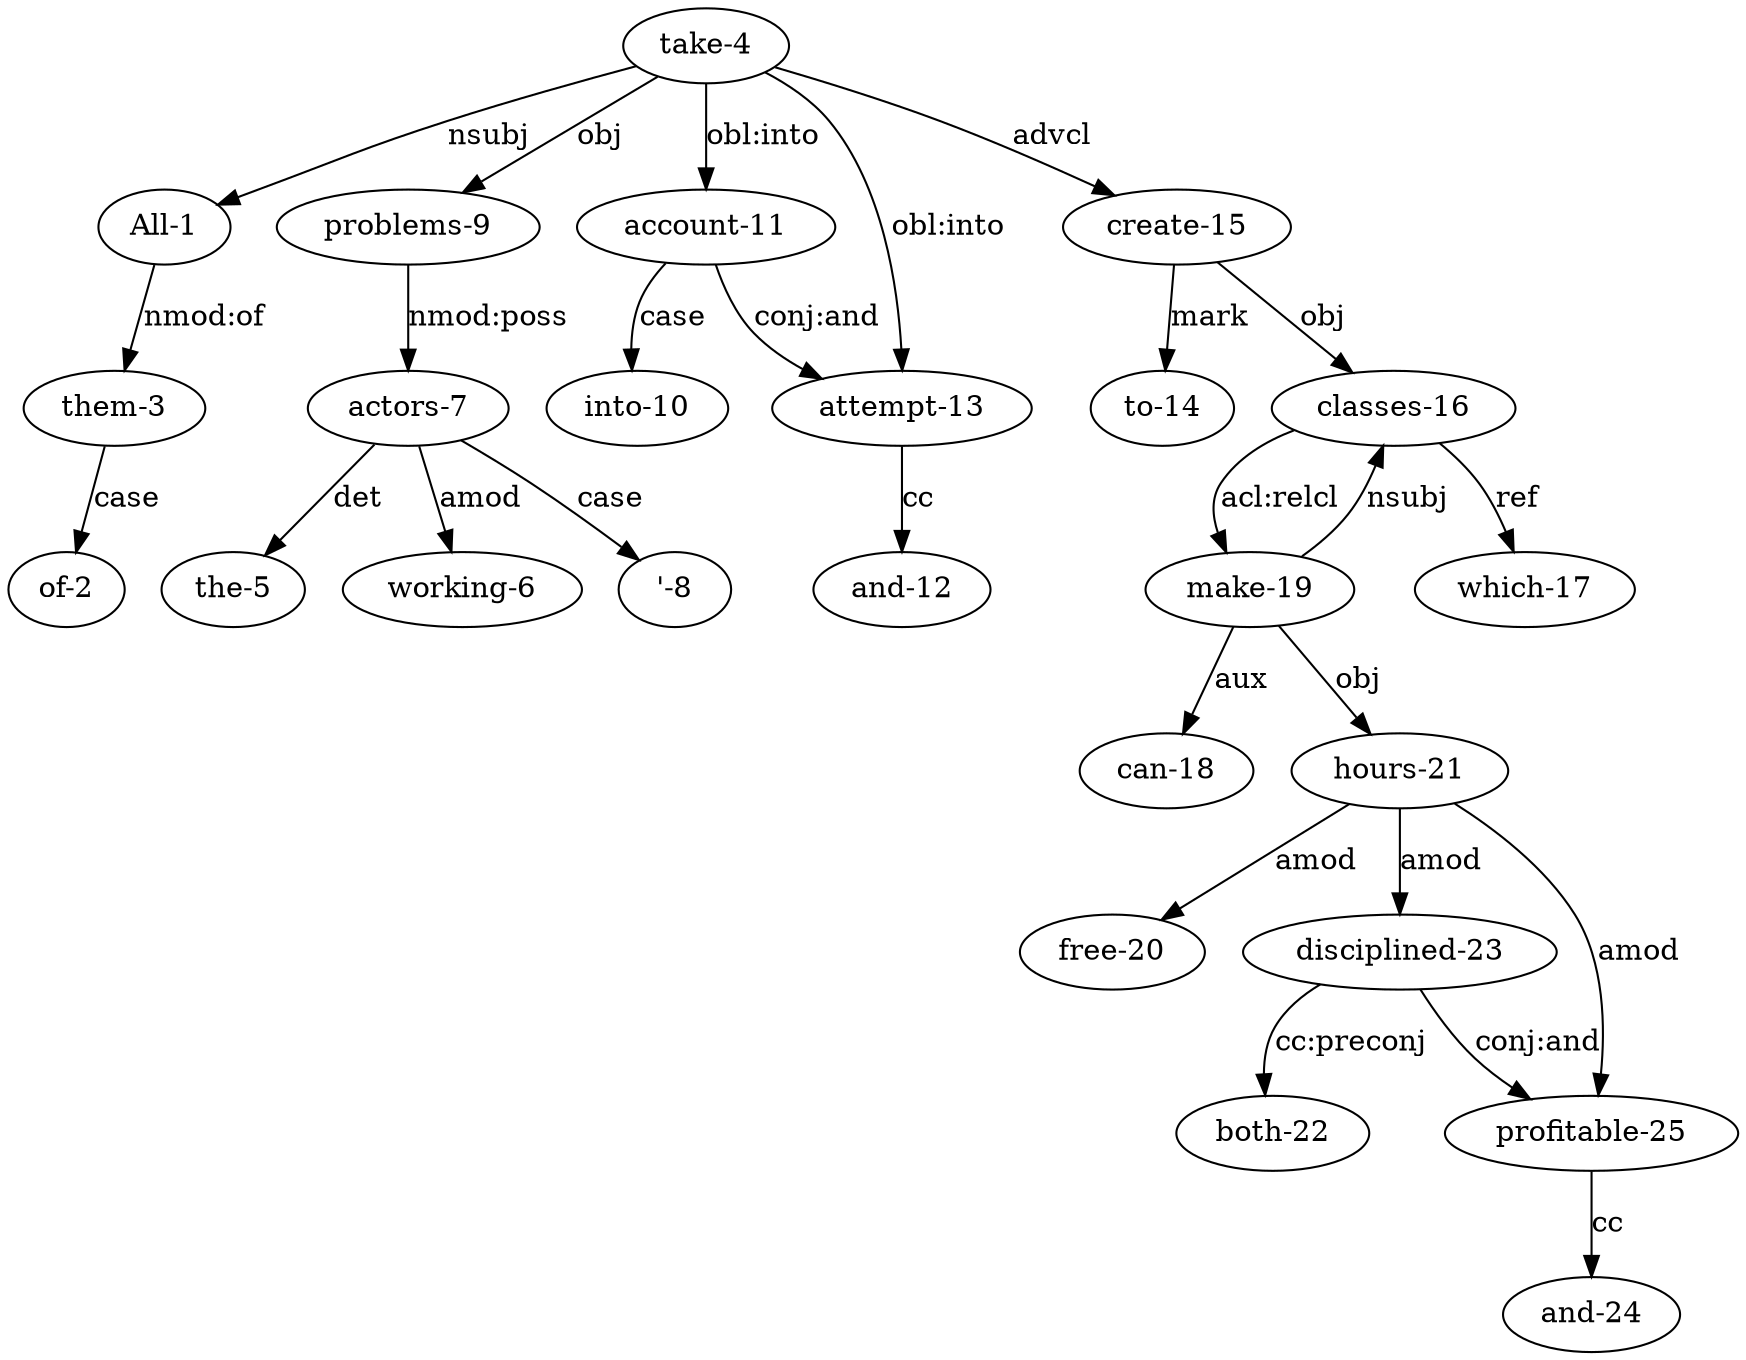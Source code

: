 digraph{"take-4" -> "All-1" [label="nsubj",len=1.00];"them-3" -> "of-2" [label="case",len=1.00];"All-1" -> "them-3" [label="nmod:of",len=1.00];"actors-7" -> "the-5" [label="det",len=1.00];"actors-7" -> "working-6" [label="amod",len=1.00];"problems-9" -> "actors-7" [label="nmod:poss",len=1.00];"actors-7" -> "'-8" [label="case",len=1.00];"take-4" -> "problems-9" [label="obj",len=1.00];"account-11" -> "into-10" [label="case",len=1.00];"take-4" -> "account-11" [label="obl:into",len=1.00];"attempt-13" -> "and-12" [label="cc",len=1.00];"take-4" -> "attempt-13" [label="obl:into",len=1.00];"account-11" -> "attempt-13" [label="conj:and",len=1.00];"create-15" -> "to-14" [label="mark",len=1.00];"take-4" -> "create-15" [label="advcl",len=1.00];"create-15" -> "classes-16" [label="obj",len=1.00];"make-19" -> "classes-16" [label="nsubj",len=1.00];"classes-16" -> "which-17" [label="ref",len=1.00];"make-19" -> "can-18" [label="aux",len=1.00];"classes-16" -> "make-19" [label="acl:relcl",len=1.00];"hours-21" -> "free-20" [label="amod",len=1.00];"make-19" -> "hours-21" [label="obj",len=1.00];"disciplined-23" -> "both-22" [label="cc:preconj",len=1.00];"hours-21" -> "disciplined-23" [label="amod",len=1.00];"profitable-25" -> "and-24" [label="cc",len=1.00];"hours-21" -> "profitable-25" [label="amod",len=1.00];"disciplined-23" -> "profitable-25" [label="conj:and",len=1.00];} 